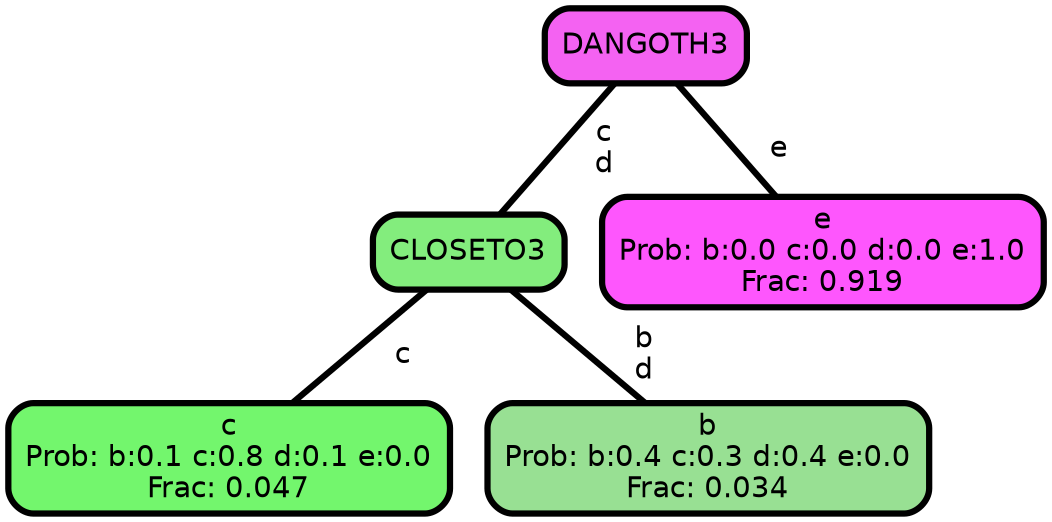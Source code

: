 graph Tree {
node [shape=box, style="filled, rounded",color="black",penwidth="3",fontcolor="black",                 fontname=helvetica] ;
graph [ranksep="0 equally", splines=straight,                 bgcolor=transparent, dpi=200] ;
edge [fontname=helvetica, color=black] ;
0 [label="c
Prob: b:0.1 c:0.8 d:0.1 e:0.0
Frac: 0.047", fillcolor="#73f66d"] ;
1 [label="CLOSETO3", fillcolor="#83ed7d"] ;
2 [label="b
Prob: b:0.4 c:0.3 d:0.4 e:0.0
Frac: 0.034", fillcolor="#98e093"] ;
3 [label="DANGOTH3", fillcolor="#f462f2"] ;
4 [label="e
Prob: b:0.0 c:0.0 d:0.0 e:1.0
Frac: 0.919", fillcolor="#fe56fd"] ;
1 -- 0 [label=" c",penwidth=3] ;
1 -- 2 [label=" b\n d",penwidth=3] ;
3 -- 1 [label=" c\n d",penwidth=3] ;
3 -- 4 [label=" e",penwidth=3] ;
{rank = same;}}